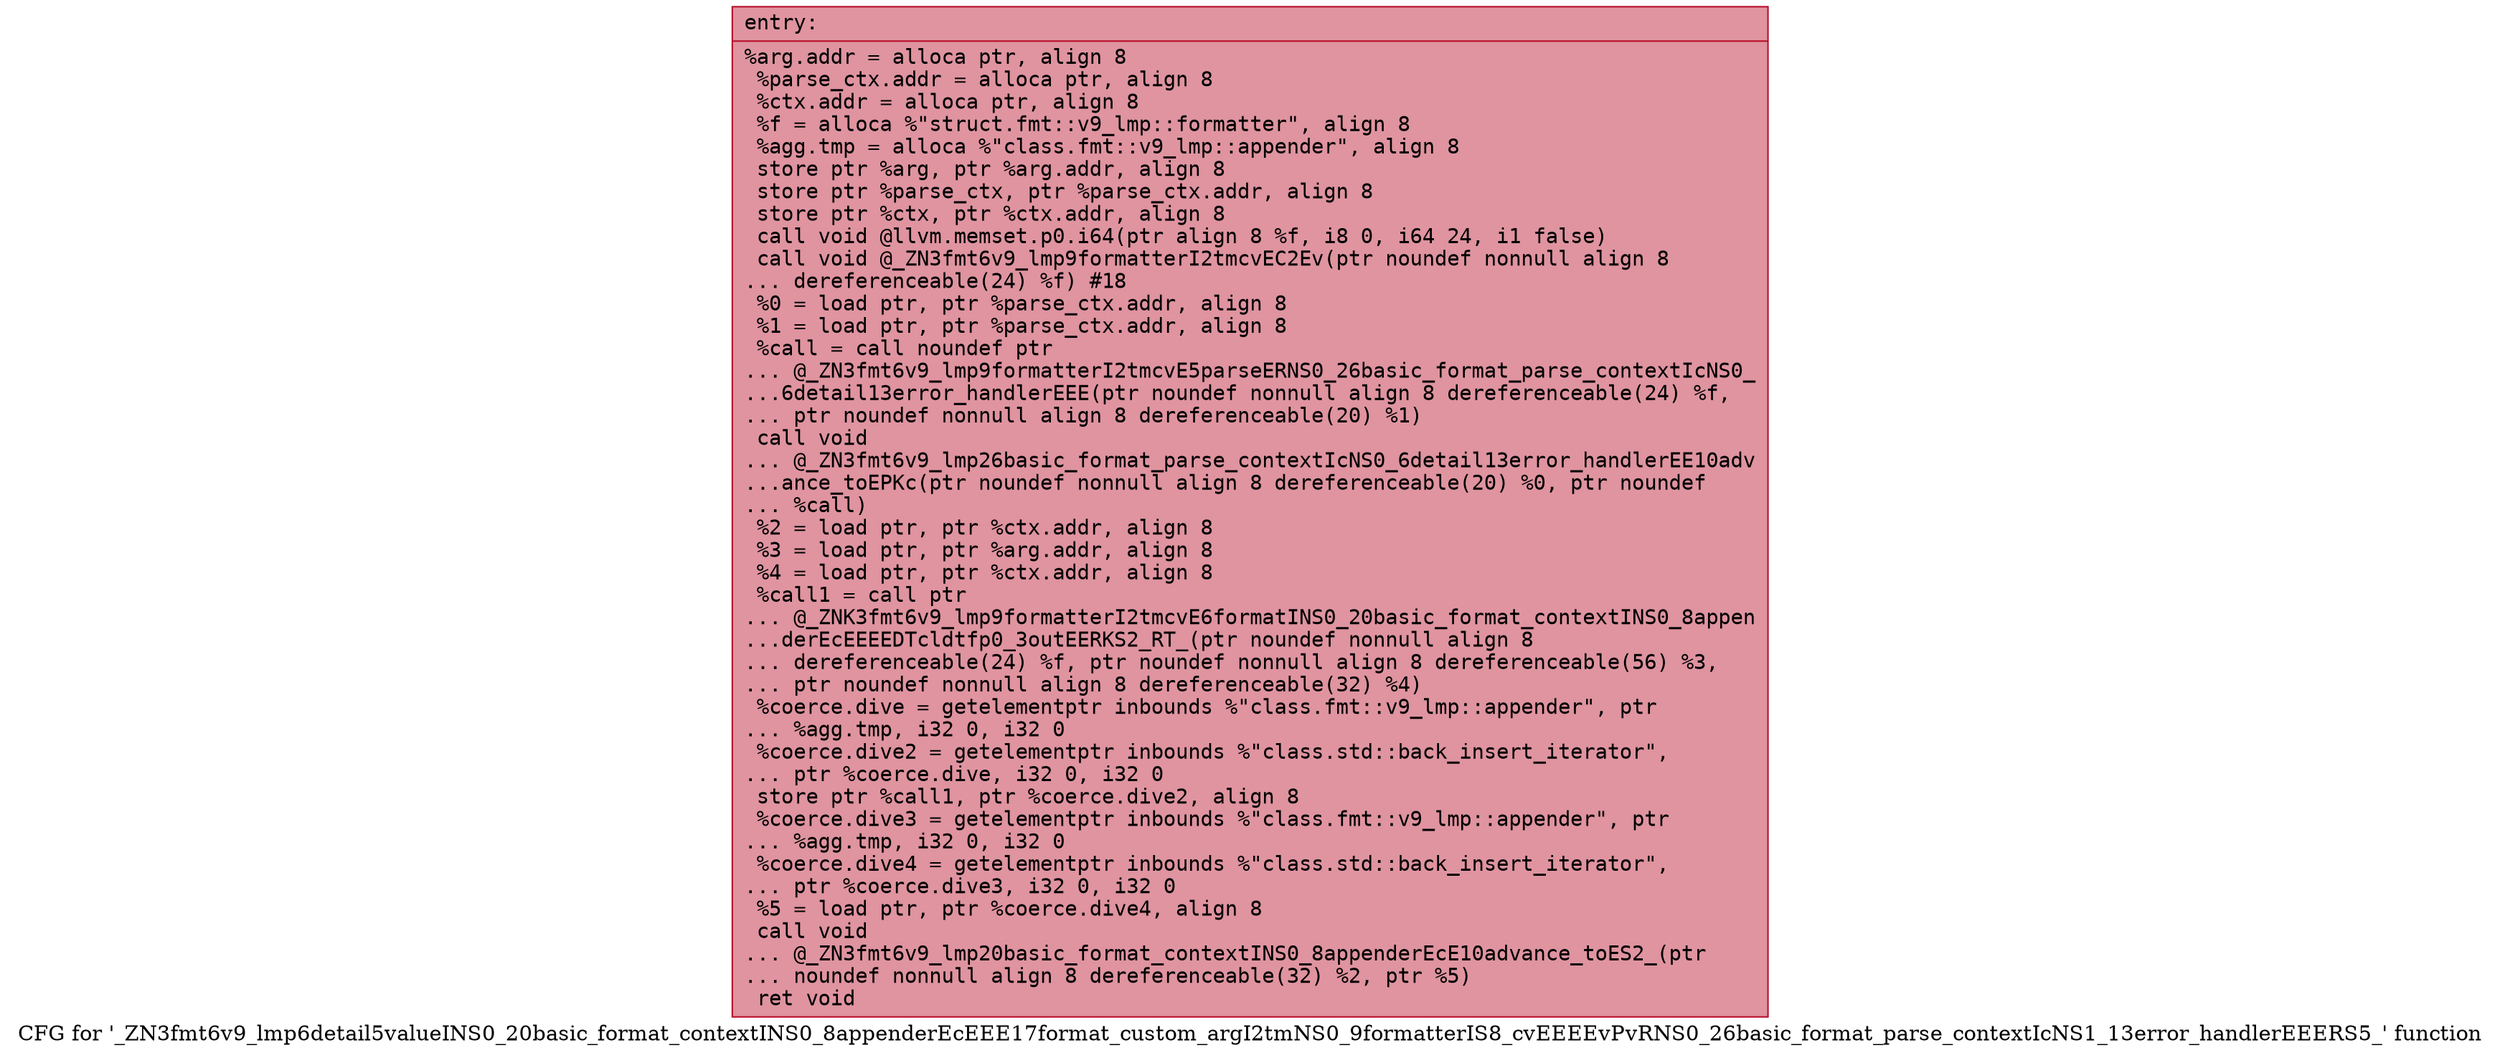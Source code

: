 digraph "CFG for '_ZN3fmt6v9_lmp6detail5valueINS0_20basic_format_contextINS0_8appenderEcEEE17format_custom_argI2tmNS0_9formatterIS8_cvEEEEvPvRNS0_26basic_format_parse_contextIcNS1_13error_handlerEEERS5_' function" {
	label="CFG for '_ZN3fmt6v9_lmp6detail5valueINS0_20basic_format_contextINS0_8appenderEcEEE17format_custom_argI2tmNS0_9formatterIS8_cvEEEEvPvRNS0_26basic_format_parse_contextIcNS1_13error_handlerEEERS5_' function";

	Node0x5584168c1b40 [shape=record,color="#b70d28ff", style=filled, fillcolor="#b70d2870" fontname="Courier",label="{entry:\l|  %arg.addr = alloca ptr, align 8\l  %parse_ctx.addr = alloca ptr, align 8\l  %ctx.addr = alloca ptr, align 8\l  %f = alloca %\"struct.fmt::v9_lmp::formatter\", align 8\l  %agg.tmp = alloca %\"class.fmt::v9_lmp::appender\", align 8\l  store ptr %arg, ptr %arg.addr, align 8\l  store ptr %parse_ctx, ptr %parse_ctx.addr, align 8\l  store ptr %ctx, ptr %ctx.addr, align 8\l  call void @llvm.memset.p0.i64(ptr align 8 %f, i8 0, i64 24, i1 false)\l  call void @_ZN3fmt6v9_lmp9formatterI2tmcvEC2Ev(ptr noundef nonnull align 8\l... dereferenceable(24) %f) #18\l  %0 = load ptr, ptr %parse_ctx.addr, align 8\l  %1 = load ptr, ptr %parse_ctx.addr, align 8\l  %call = call noundef ptr\l... @_ZN3fmt6v9_lmp9formatterI2tmcvE5parseERNS0_26basic_format_parse_contextIcNS0_\l...6detail13error_handlerEEE(ptr noundef nonnull align 8 dereferenceable(24) %f,\l... ptr noundef nonnull align 8 dereferenceable(20) %1)\l  call void\l... @_ZN3fmt6v9_lmp26basic_format_parse_contextIcNS0_6detail13error_handlerEE10adv\l...ance_toEPKc(ptr noundef nonnull align 8 dereferenceable(20) %0, ptr noundef\l... %call)\l  %2 = load ptr, ptr %ctx.addr, align 8\l  %3 = load ptr, ptr %arg.addr, align 8\l  %4 = load ptr, ptr %ctx.addr, align 8\l  %call1 = call ptr\l... @_ZNK3fmt6v9_lmp9formatterI2tmcvE6formatINS0_20basic_format_contextINS0_8appen\l...derEcEEEEDTcldtfp0_3outEERKS2_RT_(ptr noundef nonnull align 8\l... dereferenceable(24) %f, ptr noundef nonnull align 8 dereferenceable(56) %3,\l... ptr noundef nonnull align 8 dereferenceable(32) %4)\l  %coerce.dive = getelementptr inbounds %\"class.fmt::v9_lmp::appender\", ptr\l... %agg.tmp, i32 0, i32 0\l  %coerce.dive2 = getelementptr inbounds %\"class.std::back_insert_iterator\",\l... ptr %coerce.dive, i32 0, i32 0\l  store ptr %call1, ptr %coerce.dive2, align 8\l  %coerce.dive3 = getelementptr inbounds %\"class.fmt::v9_lmp::appender\", ptr\l... %agg.tmp, i32 0, i32 0\l  %coerce.dive4 = getelementptr inbounds %\"class.std::back_insert_iterator\",\l... ptr %coerce.dive3, i32 0, i32 0\l  %5 = load ptr, ptr %coerce.dive4, align 8\l  call void\l... @_ZN3fmt6v9_lmp20basic_format_contextINS0_8appenderEcE10advance_toES2_(ptr\l... noundef nonnull align 8 dereferenceable(32) %2, ptr %5)\l  ret void\l}"];
}
